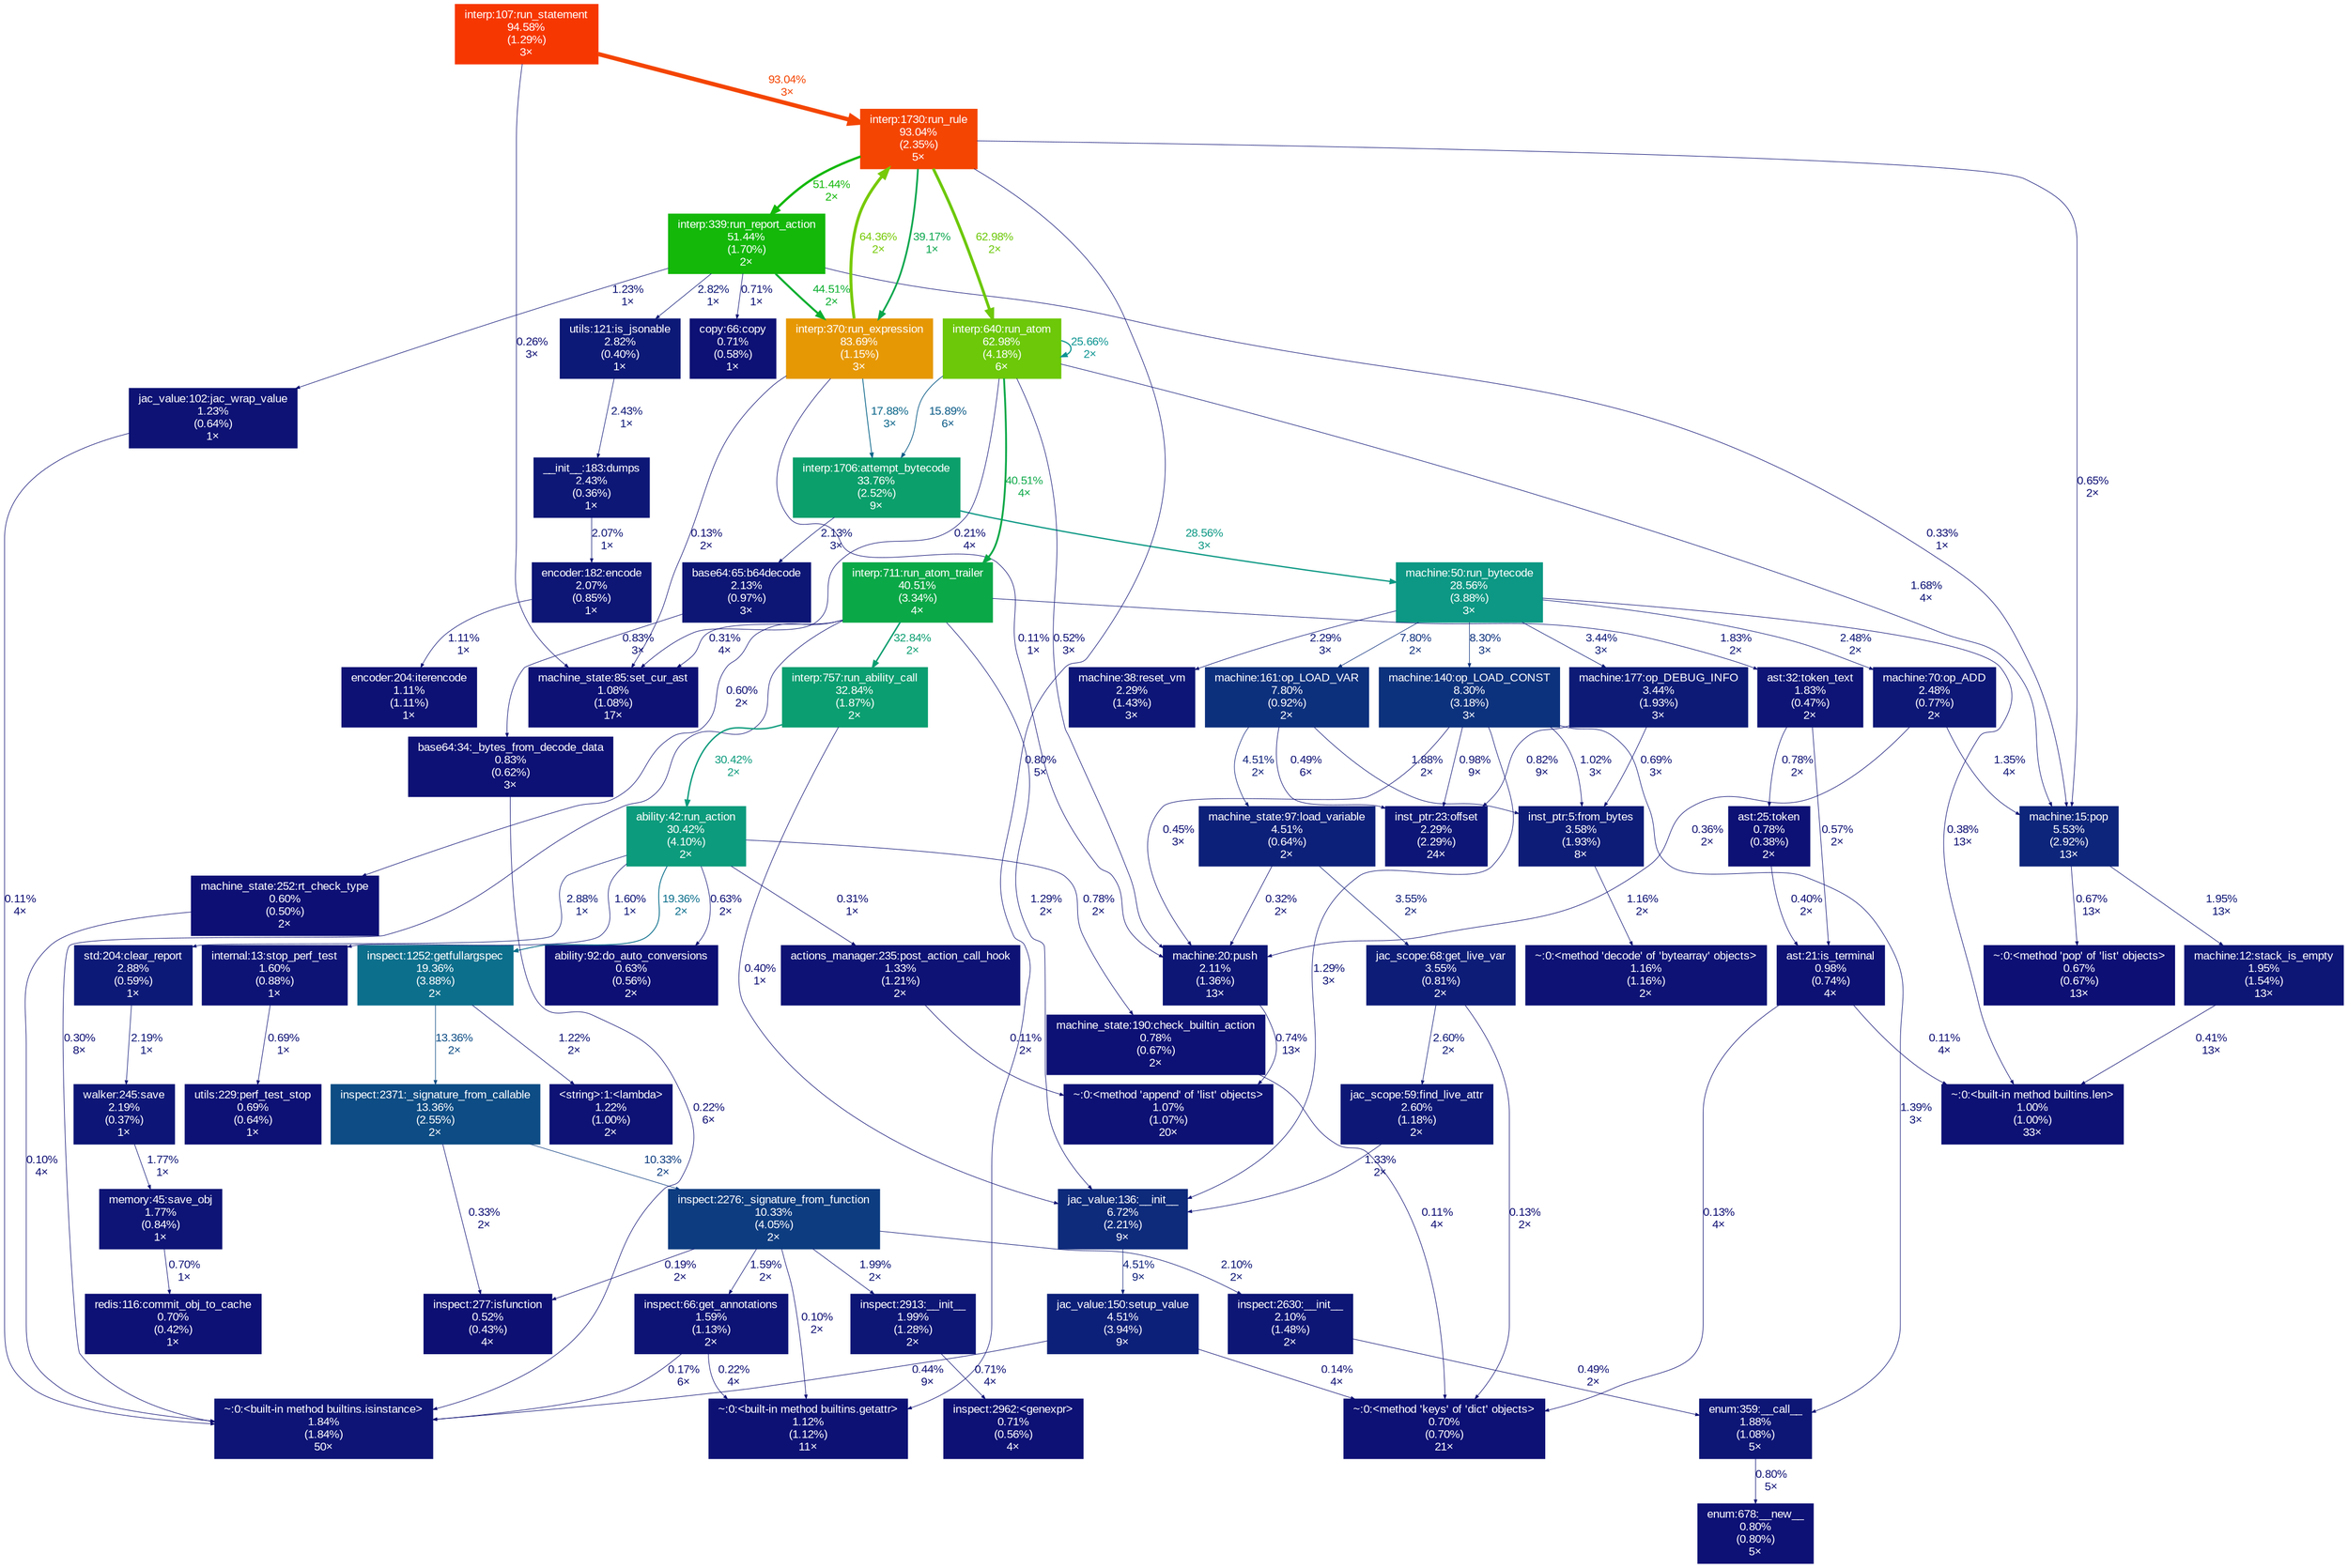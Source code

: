digraph {
	graph [fontname=Arial, nodesep=0.125, ranksep=0.25];
	node [fontcolor=white, fontname=Arial, height=0, shape=box, style=filled, width=0];
	edge [fontname=Arial];
	0 [color="#0d1274", fontcolor="#ffffff", fontsize="10.00", label="~:0:<method 'decode' of 'bytearray' objects>\n1.16%\n(1.16%)\n2×", tooltip="~"];
	1 [color="#0d1c77", fontcolor="#ffffff", fontsize="10.00", label="inst_ptr:5:from_bytes\n3.58%\n(1.93%)\n8×", tooltip="/home/ninja/jaseci/jaseci_core/jaseci/jac/jsci_vm/inst_ptr.py"];
	1 -> 0 [arrowsize="0.35", color="#0d1274", fontcolor="#0d1274", fontsize="10.00", label="1.16%\n2×", labeldistance="0.50", penwidth="0.50"];
	3 [color="#0b9f6b", fontcolor="#ffffff", fontsize="10.00", label="interp:1706:attempt_bytecode\n33.76%\n(2.52%)\n9×", tooltip="/home/ninja/jaseci/jaseci_core/jaseci/jac/interpreter/interp.py"];
	3 -> 49 [arrowsize="0.53", color="#0c9884", fontcolor="#0c9884", fontsize="10.00", label="28.56%\n3×", labeldistance="1.14", penwidth="1.14"];
	3 -> 56 [arrowsize="0.35", color="#0d1675", fontcolor="#0d1675", fontsize="10.00", label="2.13%\n3×", labeldistance="0.50", penwidth="0.50"];
	5 [color="#0d1575", fontcolor="#ffffff", fontsize="10.00", label="encoder:182:encode\n2.07%\n(0.85%)\n1×", tooltip="/usr/lib/python3.10/json/encoder.py"];
	5 -> 81 [arrowsize="0.35", color="#0d1174", fontcolor="#0d1174", fontsize="10.00", label="1.11%\n1×", labeldistance="0.50", penwidth="0.50"];
	7 [color="#0d1675", fontcolor="#ffffff", fontsize="10.00", label="inspect:2630:__init__\n2.10%\n(1.48%)\n2×", tooltip="/usr/lib/python3.10/inspect.py"];
	7 -> 84 [arrowsize="0.35", color="#0d0f73", fontcolor="#0d0f73", fontsize="10.00", label="0.49%\n2×", labeldistance="0.50", penwidth="0.50"];
	10 [color="#0c6f8c", fontcolor="#ffffff", fontsize="10.00", label="inspect:1252:getfullargspec\n19.36%\n(3.88%)\n2×", tooltip="/usr/lib/python3.10/inspect.py"];
	10 -> 32 [arrowsize="0.37", color="#0d4c84", fontcolor="#0d4c84", fontsize="10.00", label="13.36%\n2×", labeldistance="0.53", penwidth="0.53"];
	10 -> 52 [arrowsize="0.35", color="#0d1274", fontcolor="#0d1274", fontsize="10.00", label="1.22%\n2×", labeldistance="0.50", penwidth="0.50"];
	12 [color="#0d1475", fontcolor="#ffffff", fontsize="10.00", label="memory:45:save_obj\n1.77%\n(0.84%)\n1×", tooltip="/home/ninja/jaseci/jaseci_core/jaseci/jsorc/memory.py"];
	12 -> 75 [arrowsize="0.35", color="#0d1074", fontcolor="#0d1074", fontsize="10.00", label="0.70%\n1×", labeldistance="0.50", penwidth="0.50"];
	14 [color="#0d1074", fontcolor="#ffffff", fontsize="10.00", label="copy:66:copy\n0.71%\n(0.58%)\n1×", tooltip="/usr/lib/python3.10/copy.py"];
	15 [color="#0d3c80", fontcolor="#ffffff", fontsize="10.00", label="inspect:2276:_signature_from_function\n10.33%\n(4.05%)\n2×", tooltip="/usr/lib/python3.10/inspect.py"];
	15 -> 7 [arrowsize="0.35", color="#0d1675", fontcolor="#0d1675", fontsize="10.00", label="2.10%\n2×", labeldistance="0.50", penwidth="0.50"];
	15 -> 31 [arrowsize="0.35", color="#0d1375", fontcolor="#0d1375", fontsize="10.00", label="1.59%\n2×", labeldistance="0.50", penwidth="0.50"];
	15 -> 33 [arrowsize="0.35", color="#0d0d73", fontcolor="#0d0d73", fontsize="10.00", label="0.10%\n2×", labeldistance="0.50", penwidth="0.50"];
	15 -> 46 [arrowsize="0.35", color="#0d0e73", fontcolor="#0d0e73", fontsize="10.00", label="0.19%\n2×", labeldistance="0.50", penwidth="0.50"];
	15 -> 91 [arrowsize="0.35", color="#0d1575", fontcolor="#0d1575", fontsize="10.00", label="1.99%\n2×", labeldistance="0.50", penwidth="0.50"];
	16 [color="#0d1074", fontcolor="#ffffff", fontsize="10.00", label="~:0:<method 'keys' of 'dict' objects>\n0.70%\n(0.70%)\n21×", tooltip="~"];
	17 [color="#0d1375", fontcolor="#ffffff", fontsize="10.00", label="internal:13:stop_perf_test\n1.60%\n(0.88%)\n1×", tooltip="/home/ninja/jaseci/jaseci_core/jaseci/extens/act_lib/internal.py"];
	17 -> 79 [arrowsize="0.35", color="#0d1074", fontcolor="#0d1074", fontsize="10.00", label="0.69%\n1×", labeldistance="0.50", penwidth="0.50"];
	18 [color="#0d1074", fontcolor="#ffffff", fontsize="10.00", label="machine_state:190:check_builtin_action\n0.78%\n(0.67%)\n2×", tooltip="/home/ninja/jaseci/jaseci_core/jaseci/jac/machine/machine_state.py"];
	18 -> 16 [arrowsize="0.35", color="#0d0d73", fontcolor="#0d0d73", fontsize="10.00", label="0.11%\n4×", labeldistance="0.50", penwidth="0.50"];
	19 [color="#0d0f74", fontcolor="#ffffff", fontsize="10.00", label="ability:92:do_auto_conversions\n0.63%\n(0.56%)\n2×", tooltip="/home/ninja/jaseci/jaseci_core/jaseci/prim/ability.py"];
	20 [color="#0d1876", fontcolor="#ffffff", fontsize="10.00", label="jac_scope:59:find_live_attr\n2.60%\n(1.18%)\n2×", tooltip="/home/ninja/jaseci/jaseci_core/jaseci/jac/machine/jac_scope.py"];
	20 -> 74 [arrowsize="0.35", color="#0d1274", fontcolor="#0d1274", fontsize="10.00", label="1.33%\n2×", labeldistance="0.50", penwidth="0.50"];
	21 [color="#0d1c77", fontcolor="#ffffff", fontsize="10.00", label="jac_scope:68:get_live_var\n3.55%\n(0.81%)\n2×", tooltip="/home/ninja/jaseci/jaseci_core/jaseci/jac/machine/jac_scope.py"];
	21 -> 16 [arrowsize="0.35", color="#0d0d73", fontcolor="#0d0d73", fontsize="10.00", label="0.13%\n2×", labeldistance="0.50", penwidth="0.50"];
	21 -> 20 [arrowsize="0.35", color="#0d1876", fontcolor="#0d1876", fontsize="10.00", label="2.60%\n2×", labeldistance="0.50", penwidth="0.50"];
	22 [color="#0d1174", fontcolor="#ffffff", fontsize="10.00", label="ast:21:is_terminal\n0.98%\n(0.74%)\n4×", tooltip="/home/ninja/jaseci/jaseci_core/jaseci/jac/ir/ast.py"];
	22 -> 16 [arrowsize="0.35", color="#0d0d73", fontcolor="#0d0d73", fontsize="10.00", label="0.13%\n4×", labeldistance="0.50", penwidth="0.50"];
	22 -> 47 [arrowsize="0.35", color="#0d0d73", fontcolor="#0d0d73", fontsize="10.00", label="0.11%\n4×", labeldistance="0.50", penwidth="0.50"];
	23 [color="#0d2079", fontcolor="#ffffff", fontsize="10.00", label="jac_value:150:setup_value\n4.51%\n(3.94%)\n9×", tooltip="/home/ninja/jaseci/jaseci_core/jaseci/jac/machine/jac_value.py"];
	23 -> 16 [arrowsize="0.35", color="#0d0d73", fontcolor="#0d0d73", fontsize="10.00", label="0.14%\n4×", labeldistance="0.50", penwidth="0.50"];
	23 -> 39 [arrowsize="0.35", color="#0d0f73", fontcolor="#0d0f73", fontsize="10.00", label="0.44%\n9×", labeldistance="0.50", penwidth="0.50"];
	24 [color="#0d1174", fontcolor="#ffffff", fontsize="10.00", label="~:0:<method 'append' of 'list' objects>\n1.07%\n(1.07%)\n20×", tooltip="~"];
	25 [color="#0d1675", fontcolor="#ffffff", fontsize="10.00", label="machine:20:push\n2.11%\n(1.36%)\n13×", tooltip="/home/ninja/jaseci/jaseci_core/jaseci/jac/jsci_vm/machine.py"];
	25 -> 24 [arrowsize="0.35", color="#0d1074", fontcolor="#0d1074", fontsize="10.00", label="0.74%\n13×", labeldistance="0.50", penwidth="0.50"];
	26 [color="#13b809", fontcolor="#ffffff", fontsize="10.00", label="interp:339:run_report_action\n51.44%\n(1.70%)\n2×", tooltip="/home/ninja/jaseci/jaseci_core/jaseci/jac/interpreter/interp.py"];
	26 -> 14 [arrowsize="0.35", color="#0d1074", fontcolor="#0d1074", fontsize="10.00", label="0.71%\n1×", labeldistance="0.50", penwidth="0.50"];
	26 -> 29 [arrowsize="0.35", color="#0d0e73", fontcolor="#0d0e73", fontsize="10.00", label="0.33%\n1×", labeldistance="0.50", penwidth="0.50"];
	26 -> 44 [arrowsize="0.35", color="#0d1274", fontcolor="#0d1274", fontsize="10.00", label="1.23%\n1×", labeldistance="0.50", penwidth="0.50"];
	26 -> 50 [arrowsize="0.67", color="#0aae2e", fontcolor="#0aae2e", fontsize="10.00", label="44.51%\n2×", labeldistance="1.78", penwidth="1.78"];
	26 -> 78 [arrowsize="0.35", color="#0d1976", fontcolor="#0d1976", fontsize="10.00", label="2.82%\n1×", labeldistance="0.50", penwidth="0.50"];
	27 [color="#0d1274", fontcolor="#ffffff", fontsize="10.00", label="actions_manager:235:post_action_call_hook\n1.33%\n(1.21%)\n2×", tooltip="/home/ninja/jaseci/jaseci_core/jaseci/utils/actions/actions_manager.py"];
	27 -> 24 [arrowsize="0.35", color="#0d0d73", fontcolor="#0d0d73", fontsize="10.00", label="0.11%\n2×", labeldistance="0.50", penwidth="0.50"];
	28 [color="#0d0f74", fontcolor="#ffffff", fontsize="10.00", label="~:0:<method 'pop' of 'list' objects>\n0.67%\n(0.67%)\n13×", tooltip="~"];
	29 [color="#0d257a", fontcolor="#ffffff", fontsize="10.00", label="machine:15:pop\n5.53%\n(2.92%)\n13×", tooltip="/home/ninja/jaseci/jaseci_core/jaseci/jac/jsci_vm/machine.py"];
	29 -> 28 [arrowsize="0.35", color="#0d0f74", fontcolor="#0d0f74", fontsize="10.00", label="0.67%\n13×", labeldistance="0.50", penwidth="0.50"];
	29 -> 48 [arrowsize="0.35", color="#0d1575", fontcolor="#0d1575", fontsize="10.00", label="1.95%\n13×", labeldistance="0.50", penwidth="0.50"];
	31 [color="#0d1375", fontcolor="#ffffff", fontsize="10.00", label="inspect:66:get_annotations\n1.59%\n(1.13%)\n2×", tooltip="/usr/lib/python3.10/inspect.py"];
	31 -> 33 [arrowsize="0.35", color="#0d0e73", fontcolor="#0d0e73", fontsize="10.00", label="0.22%\n4×", labeldistance="0.50", penwidth="0.50"];
	31 -> 39 [arrowsize="0.35", color="#0d0d73", fontcolor="#0d0d73", fontsize="10.00", label="0.17%\n6×", labeldistance="0.50", penwidth="0.50"];
	32 [color="#0d4c84", fontcolor="#ffffff", fontsize="10.00", label="inspect:2371:_signature_from_callable\n13.36%\n(2.55%)\n2×", tooltip="/usr/lib/python3.10/inspect.py"];
	32 -> 15 [arrowsize="0.35", color="#0d3c80", fontcolor="#0d3c80", fontsize="10.00", label="10.33%\n2×", labeldistance="0.50", penwidth="0.50"];
	32 -> 46 [arrowsize="0.35", color="#0d0e73", fontcolor="#0d0e73", fontsize="10.00", label="0.33%\n2×", labeldistance="0.50", penwidth="0.50"];
	33 [color="#0d1174", fontcolor="#ffffff", fontsize="10.00", label="~:0:<built-in method builtins.getattr>\n1.12%\n(1.12%)\n11×", tooltip="~"];
	34 [color="#f44502", fontcolor="#ffffff", fontsize="10.00", label="interp:1730:run_rule\n93.04%\n(2.35%)\n5×", tooltip="/home/ninja/jaseci/jaseci_core/jaseci/jac/interpreter/interp.py"];
	34 -> 26 [arrowsize="0.72", color="#13b809", fontcolor="#13b809", fontsize="10.00", label="51.44%\n2×", labeldistance="2.06", penwidth="2.06"];
	34 -> 29 [arrowsize="0.35", color="#0d0f74", fontcolor="#0d0f74", fontsize="10.00", label="0.65%\n2×", labeldistance="0.50", penwidth="0.50"];
	34 -> 33 [arrowsize="0.35", color="#0d1074", fontcolor="#0d1074", fontsize="10.00", label="0.80%\n5×", labeldistance="0.50", penwidth="0.50"];
	34 -> 50 [arrowsize="0.63", color="#0ba74e", fontcolor="#0ba74e", fontsize="10.00", label="39.17%\n1×", labeldistance="1.57", penwidth="1.57"];
	34 -> 61 [arrowsize="0.79", color="#6cc808", fontcolor="#6cc808", fontsize="10.00", label="62.98%\n2×", labeldistance="2.52", penwidth="2.52"];
	36 [color="#0d1976", fontcolor="#ffffff", fontsize="10.00", label="std:204:clear_report\n2.88%\n(0.59%)\n1×", tooltip="/home/ninja/jaseci/jaseci_core/jaseci/extens/act_lib/std.py"];
	36 -> 70 [arrowsize="0.35", color="#0d1676", fontcolor="#0d1676", fontsize="10.00", label="2.19%\n1×", labeldistance="0.50", penwidth="0.50"];
	38 [color="#0d1676", fontcolor="#ffffff", fontsize="10.00", label="machine:38:reset_vm\n2.29%\n(1.43%)\n3×", tooltip="/home/ninja/jaseci/jaseci_core/jaseci/jac/jsci_vm/machine.py"];
	39 [color="#0d1475", fontcolor="#ffffff", fontsize="10.00", label="~:0:<built-in method builtins.isinstance>\n1.84%\n(1.84%)\n50×", tooltip="~"];
	40 [color="#0d0f74", fontcolor="#ffffff", fontsize="10.00", label="machine_state:252:rt_check_type\n0.60%\n(0.50%)\n2×", tooltip="/home/ninja/jaseci/jaseci_core/jaseci/jac/machine/machine_state.py"];
	40 -> 39 [arrowsize="0.35", color="#0d0d73", fontcolor="#0d0d73", fontsize="10.00", label="0.10%\n4×", labeldistance="0.50", penwidth="0.50"];
	41 [color="#0ba847", fontcolor="#ffffff", fontsize="10.00", label="interp:711:run_atom_trailer\n40.51%\n(3.34%)\n4×", tooltip="/home/ninja/jaseci/jaseci_core/jaseci/jac/interpreter/interp.py"];
	41 -> 39 [arrowsize="0.35", color="#0d0e73", fontcolor="#0d0e73", fontsize="10.00", label="0.30%\n8×", labeldistance="0.50", penwidth="0.50"];
	41 -> 40 [arrowsize="0.35", color="#0d0f74", fontcolor="#0d0f74", fontsize="10.00", label="0.60%\n2×", labeldistance="0.50", penwidth="0.50"];
	41 -> 42 [arrowsize="0.57", color="#0b9e70", fontcolor="#0b9e70", fontsize="10.00", label="32.84%\n2×", labeldistance="1.31", penwidth="1.31"];
	41 -> 64 [arrowsize="0.35", color="#0d0e73", fontcolor="#0d0e73", fontsize="10.00", label="0.31%\n4×", labeldistance="0.50", penwidth="0.50"];
	41 -> 67 [arrowsize="0.35", color="#0d1475", fontcolor="#0d1475", fontsize="10.00", label="1.83%\n2×", labeldistance="0.50", penwidth="0.50"];
	41 -> 74 [arrowsize="0.35", color="#0d1274", fontcolor="#0d1274", fontsize="10.00", label="1.29%\n2×", labeldistance="0.50", penwidth="0.50"];
	42 [color="#0b9e70", fontcolor="#ffffff", fontsize="10.00", label="interp:757:run_ability_call\n32.84%\n(1.87%)\n2×", tooltip="/home/ninja/jaseci/jaseci_core/jaseci/jac/interpreter/interp.py"];
	42 -> 54 [arrowsize="0.55", color="#0c9b7c", fontcolor="#0c9b7c", fontsize="10.00", label="30.42%\n2×", labeldistance="1.22", penwidth="1.22"];
	42 -> 74 [arrowsize="0.35", color="#0d0e73", fontcolor="#0d0e73", fontsize="10.00", label="0.40%\n1×", labeldistance="0.50", penwidth="0.50"];
	44 [color="#0d1274", fontcolor="#ffffff", fontsize="10.00", label="jac_value:102:jac_wrap_value\n1.23%\n(0.64%)\n1×", tooltip="/home/ninja/jaseci/jaseci_core/jaseci/jac/machine/jac_value.py"];
	44 -> 39 [arrowsize="0.35", color="#0d0d73", fontcolor="#0d0d73", fontsize="10.00", label="0.11%\n4×", labeldistance="0.50", penwidth="0.50"];
	45 [color="#0d1074", fontcolor="#ffffff", fontsize="10.00", label="base64:34:_bytes_from_decode_data\n0.83%\n(0.62%)\n3×", tooltip="/usr/lib/python3.10/base64.py"];
	45 -> 39 [arrowsize="0.35", color="#0d0e73", fontcolor="#0d0e73", fontsize="10.00", label="0.22%\n6×", labeldistance="0.50", penwidth="0.50"];
	46 [color="#0d0f73", fontcolor="#ffffff", fontsize="10.00", label="inspect:277:isfunction\n0.52%\n(0.43%)\n4×", tooltip="/usr/lib/python3.10/inspect.py"];
	47 [color="#0d1174", fontcolor="#ffffff", fontsize="10.00", label="~:0:<built-in method builtins.len>\n1.00%\n(1.00%)\n33×", tooltip="~"];
	48 [color="#0d1575", fontcolor="#ffffff", fontsize="10.00", label="machine:12:stack_is_empty\n1.95%\n(1.54%)\n13×", tooltip="/home/ninja/jaseci/jaseci_core/jaseci/jac/jsci_vm/machine.py"];
	48 -> 47 [arrowsize="0.35", color="#0d0e73", fontcolor="#0d0e73", fontsize="10.00", label="0.41%\n13×", labeldistance="0.50", penwidth="0.50"];
	49 [color="#0c9884", fontcolor="#ffffff", fontsize="10.00", label="machine:50:run_bytecode\n28.56%\n(3.88%)\n3×", tooltip="/home/ninja/jaseci/jaseci_core/jaseci/jac/jsci_vm/machine.py"];
	49 -> 38 [arrowsize="0.35", color="#0d1676", fontcolor="#0d1676", fontsize="10.00", label="2.29%\n3×", labeldistance="0.50", penwidth="0.50"];
	49 -> 47 [arrowsize="0.35", color="#0d0e73", fontcolor="#0d0e73", fontsize="10.00", label="0.38%\n13×", labeldistance="0.50", penwidth="0.50"];
	49 -> 58 [arrowsize="0.35", color="#0d307d", fontcolor="#0d307d", fontsize="10.00", label="7.80%\n2×", labeldistance="0.50", penwidth="0.50"];
	49 -> 60 [arrowsize="0.35", color="#0d1776", fontcolor="#0d1776", fontsize="10.00", label="2.48%\n2×", labeldistance="0.50", penwidth="0.50"];
	49 -> 62 [arrowsize="0.35", color="#0d327d", fontcolor="#0d327d", fontsize="10.00", label="8.30%\n3×", labeldistance="0.50", penwidth="0.50"];
	49 -> 63 [arrowsize="0.35", color="#0d1b77", fontcolor="#0d1b77", fontsize="10.00", label="3.44%\n3×", labeldistance="0.50", penwidth="0.50"];
	50 [color="#e69804", fontcolor="#ffffff", fontsize="10.00", label="interp:370:run_expression\n83.69%\n(1.15%)\n3×", tooltip="/home/ninja/jaseci/jaseci_core/jaseci/jac/interpreter/interp.py"];
	50 -> 3 [arrowsize="0.42", color="#0c668a", fontcolor="#0c668a", fontsize="10.00", label="17.88%\n3×", labeldistance="0.72", penwidth="0.72"];
	50 -> 25 [arrowsize="0.35", color="#0d0d73", fontcolor="#0d0d73", fontsize="10.00", label="0.11%\n1×", labeldistance="0.50", penwidth="0.50"];
	50 -> 34 [arrowsize="0.80", color="#77ca07", fontcolor="#77ca07", fontsize="10.00", label="64.36%\n2×", labeldistance="2.57", penwidth="2.57"];
	50 -> 64 [arrowsize="0.35", color="#0d0d73", fontcolor="#0d0d73", fontsize="10.00", label="0.13%\n2×", labeldistance="0.50", penwidth="0.50"];
	52 [color="#0d1274", fontcolor="#ffffff", fontsize="10.00", label="<string>:1:<lambda>\n1.22%\n(1.00%)\n2×", tooltip="<string>"];
	54 [color="#0c9b7c", fontcolor="#ffffff", fontsize="10.00", label="ability:42:run_action\n30.42%\n(4.10%)\n2×", tooltip="/home/ninja/jaseci/jaseci_core/jaseci/prim/ability.py"];
	54 -> 10 [arrowsize="0.44", color="#0c6f8c", fontcolor="#0c6f8c", fontsize="10.00", label="19.36%\n2×", labeldistance="0.77", penwidth="0.77"];
	54 -> 17 [arrowsize="0.35", color="#0d1375", fontcolor="#0d1375", fontsize="10.00", label="1.60%\n1×", labeldistance="0.50", penwidth="0.50"];
	54 -> 18 [arrowsize="0.35", color="#0d1074", fontcolor="#0d1074", fontsize="10.00", label="0.78%\n2×", labeldistance="0.50", penwidth="0.50"];
	54 -> 19 [arrowsize="0.35", color="#0d0f74", fontcolor="#0d0f74", fontsize="10.00", label="0.63%\n2×", labeldistance="0.50", penwidth="0.50"];
	54 -> 27 [arrowsize="0.35", color="#0d0e73", fontcolor="#0d0e73", fontsize="10.00", label="0.31%\n1×", labeldistance="0.50", penwidth="0.50"];
	54 -> 36 [arrowsize="0.35", color="#0d1976", fontcolor="#0d1976", fontsize="10.00", label="2.88%\n1×", labeldistance="0.50", penwidth="0.50"];
	56 [color="#0d1675", fontcolor="#ffffff", fontsize="10.00", label="base64:65:b64decode\n2.13%\n(0.97%)\n3×", tooltip="/usr/lib/python3.10/base64.py"];
	56 -> 45 [arrowsize="0.35", color="#0d1074", fontcolor="#0d1074", fontsize="10.00", label="0.83%\n3×", labeldistance="0.50", penwidth="0.50"];
	57 [color="#0d2079", fontcolor="#ffffff", fontsize="10.00", label="machine_state:97:load_variable\n4.51%\n(0.64%)\n2×", tooltip="/home/ninja/jaseci/jaseci_core/jaseci/jac/machine/machine_state.py"];
	57 -> 21 [arrowsize="0.35", color="#0d1c77", fontcolor="#0d1c77", fontsize="10.00", label="3.55%\n2×", labeldistance="0.50", penwidth="0.50"];
	57 -> 25 [arrowsize="0.35", color="#0d0e73", fontcolor="#0d0e73", fontsize="10.00", label="0.32%\n2×", labeldistance="0.50", penwidth="0.50"];
	58 [color="#0d307d", fontcolor="#ffffff", fontsize="10.00", label="machine:161:op_LOAD_VAR\n7.80%\n(0.92%)\n2×", tooltip="/home/ninja/jaseci/jaseci_core/jaseci/jac/jsci_vm/machine.py"];
	58 -> 1 [arrowsize="0.35", color="#0d1575", fontcolor="#0d1575", fontsize="10.00", label="1.88%\n2×", labeldistance="0.50", penwidth="0.50"];
	58 -> 57 [arrowsize="0.35", color="#0d2079", fontcolor="#0d2079", fontsize="10.00", label="4.51%\n2×", labeldistance="0.50", penwidth="0.50"];
	58 -> 69 [arrowsize="0.35", color="#0d0f73", fontcolor="#0d0f73", fontsize="10.00", label="0.49%\n6×", labeldistance="0.50", penwidth="0.50"];
	60 [color="#0d1776", fontcolor="#ffffff", fontsize="10.00", label="machine:70:op_ADD\n2.48%\n(0.77%)\n2×", tooltip="/home/ninja/jaseci/jaseci_core/jaseci/jac/jsci_vm/machine.py"];
	60 -> 25 [arrowsize="0.35", color="#0d0e73", fontcolor="#0d0e73", fontsize="10.00", label="0.36%\n2×", labeldistance="0.50", penwidth="0.50"];
	60 -> 29 [arrowsize="0.35", color="#0d1274", fontcolor="#0d1274", fontsize="10.00", label="1.35%\n4×", labeldistance="0.50", penwidth="0.50"];
	61 [color="#6cc808", fontcolor="#ffffff", fontsize="10.00", label="interp:640:run_atom\n62.98%\n(4.18%)\n6×", tooltip="/home/ninja/jaseci/jaseci_core/jaseci/jac/interpreter/interp.py"];
	61 -> 3 [arrowsize="0.40", color="#0c5b87", fontcolor="#0c5b87", fontsize="10.00", label="15.89%\n6×", labeldistance="0.64", penwidth="0.64"];
	61 -> 25 [arrowsize="0.35", color="#0d0f73", fontcolor="#0d0f73", fontsize="10.00", label="0.52%\n3×", labeldistance="0.50", penwidth="0.50"];
	61 -> 29 [arrowsize="0.35", color="#0d1475", fontcolor="#0d1475", fontsize="10.00", label="1.68%\n4×", labeldistance="0.50", penwidth="0.50"];
	61 -> 41 [arrowsize="0.64", color="#0ba847", fontcolor="#0ba847", fontsize="10.00", label="40.51%\n4×", labeldistance="1.62", penwidth="1.62"];
	61 -> 61 [arrowsize="0.51", color="#0c9491", fontcolor="#0c9491", fontsize="10.00", label="25.66%\n2×", labeldistance="1.03", penwidth="1.03"];
	61 -> 64 [arrowsize="0.35", color="#0d0e73", fontcolor="#0d0e73", fontsize="10.00", label="0.21%\n4×", labeldistance="0.50", penwidth="0.50"];
	62 [color="#0d327d", fontcolor="#ffffff", fontsize="10.00", label="machine:140:op_LOAD_CONST\n8.30%\n(3.18%)\n3×", tooltip="/home/ninja/jaseci/jaseci_core/jaseci/jac/jsci_vm/machine.py"];
	62 -> 1 [arrowsize="0.35", color="#0d1174", fontcolor="#0d1174", fontsize="10.00", label="1.02%\n3×", labeldistance="0.50", penwidth="0.50"];
	62 -> 25 [arrowsize="0.35", color="#0d0f73", fontcolor="#0d0f73", fontsize="10.00", label="0.45%\n3×", labeldistance="0.50", penwidth="0.50"];
	62 -> 69 [arrowsize="0.35", color="#0d1174", fontcolor="#0d1174", fontsize="10.00", label="0.98%\n9×", labeldistance="0.50", penwidth="0.50"];
	62 -> 74 [arrowsize="0.35", color="#0d1274", fontcolor="#0d1274", fontsize="10.00", label="1.29%\n3×", labeldistance="0.50", penwidth="0.50"];
	62 -> 84 [arrowsize="0.35", color="#0d1375", fontcolor="#0d1375", fontsize="10.00", label="1.39%\n3×", labeldistance="0.50", penwidth="0.50"];
	63 [color="#0d1b77", fontcolor="#ffffff", fontsize="10.00", label="machine:177:op_DEBUG_INFO\n3.44%\n(1.93%)\n3×", tooltip="/home/ninja/jaseci/jaseci_core/jaseci/jac/jsci_vm/machine.py"];
	63 -> 1 [arrowsize="0.35", color="#0d1074", fontcolor="#0d1074", fontsize="10.00", label="0.69%\n3×", labeldistance="0.50", penwidth="0.50"];
	63 -> 69 [arrowsize="0.35", color="#0d1074", fontcolor="#0d1074", fontsize="10.00", label="0.82%\n9×", labeldistance="0.50", penwidth="0.50"];
	64 [color="#0d1174", fontcolor="#ffffff", fontsize="10.00", label="machine_state:85:set_cur_ast\n1.08%\n(1.08%)\n17×", tooltip="/home/ninja/jaseci/jaseci_core/jaseci/jac/machine/machine_state.py"];
	65 [color="#f73701", fontcolor="#ffffff", fontsize="10.00", label="interp:107:run_statement\n94.58%\n(1.29%)\n3×", tooltip="/home/ninja/jaseci/jaseci_core/jaseci/jac/interpreter/interp.py"];
	65 -> 34 [arrowsize="0.96", color="#f44502", fontcolor="#f44502", fontsize="10.00", label="93.04%\n3×", labeldistance="3.72", penwidth="3.72"];
	65 -> 64 [arrowsize="0.35", color="#0d0e73", fontcolor="#0d0e73", fontsize="10.00", label="0.26%\n3×", labeldistance="0.50", penwidth="0.50"];
	66 [color="#0d1074", fontcolor="#ffffff", fontsize="10.00", label="ast:25:token\n0.78%\n(0.38%)\n2×", tooltip="/home/ninja/jaseci/jaseci_core/jaseci/jac/ir/ast.py"];
	66 -> 22 [arrowsize="0.35", color="#0d0e73", fontcolor="#0d0e73", fontsize="10.00", label="0.40%\n2×", labeldistance="0.50", penwidth="0.50"];
	67 [color="#0d1475", fontcolor="#ffffff", fontsize="10.00", label="ast:32:token_text\n1.83%\n(0.47%)\n2×", tooltip="/home/ninja/jaseci/jaseci_core/jaseci/jac/ir/ast.py"];
	67 -> 22 [arrowsize="0.35", color="#0d0f73", fontcolor="#0d0f73", fontsize="10.00", label="0.57%\n2×", labeldistance="0.50", penwidth="0.50"];
	67 -> 66 [arrowsize="0.35", color="#0d1074", fontcolor="#0d1074", fontsize="10.00", label="0.78%\n2×", labeldistance="0.50", penwidth="0.50"];
	69 [color="#0d1676", fontcolor="#ffffff", fontsize="10.00", label="inst_ptr:23:offset\n2.29%\n(2.29%)\n24×", tooltip="/home/ninja/jaseci/jaseci_core/jaseci/jac/jsci_vm/inst_ptr.py"];
	70 [color="#0d1676", fontcolor="#ffffff", fontsize="10.00", label="walker:245:save\n2.19%\n(0.37%)\n1×", tooltip="/home/ninja/jaseci/jaseci_core/jaseci/prim/walker.py"];
	70 -> 12 [arrowsize="0.35", color="#0d1475", fontcolor="#0d1475", fontsize="10.00", label="1.77%\n1×", labeldistance="0.50", penwidth="0.50"];
	74 [color="#0d2a7b", fontcolor="#ffffff", fontsize="10.00", label="jac_value:136:__init__\n6.72%\n(2.21%)\n9×", tooltip="/home/ninja/jaseci/jaseci_core/jaseci/jac/machine/jac_value.py"];
	74 -> 23 [arrowsize="0.35", color="#0d2079", fontcolor="#0d2079", fontsize="10.00", label="4.51%\n9×", labeldistance="0.50", penwidth="0.50"];
	75 [color="#0d1074", fontcolor="#ffffff", fontsize="10.00", label="redis:116:commit_obj_to_cache\n0.70%\n(0.42%)\n1×", tooltip="/home/ninja/jaseci/jaseci_core/jaseci/jsorc/redis.py"];
	78 [color="#0d1976", fontcolor="#ffffff", fontsize="10.00", label="utils:121:is_jsonable\n2.82%\n(0.40%)\n1×", tooltip="/home/ninja/jaseci/jaseci_core/jaseci/utils/utils.py"];
	78 -> 80 [arrowsize="0.35", color="#0d1776", fontcolor="#0d1776", fontsize="10.00", label="2.43%\n1×", labeldistance="0.50", penwidth="0.50"];
	79 [color="#0d1074", fontcolor="#ffffff", fontsize="10.00", label="utils:229:perf_test_stop\n0.69%\n(0.64%)\n1×", tooltip="/home/ninja/jaseci/jaseci_core/jaseci/utils/utils.py"];
	80 [color="#0d1776", fontcolor="#ffffff", fontsize="10.00", label="__init__:183:dumps\n2.43%\n(0.36%)\n1×", tooltip="/usr/lib/python3.10/json/__init__.py"];
	80 -> 5 [arrowsize="0.35", color="#0d1575", fontcolor="#0d1575", fontsize="10.00", label="2.07%\n1×", labeldistance="0.50", penwidth="0.50"];
	81 [color="#0d1174", fontcolor="#ffffff", fontsize="10.00", label="encoder:204:iterencode\n1.11%\n(1.11%)\n1×", tooltip="/usr/lib/python3.10/json/encoder.py"];
	84 [color="#0d1575", fontcolor="#ffffff", fontsize="10.00", label="enum:359:__call__\n1.88%\n(1.08%)\n5×", tooltip="/usr/lib/python3.10/enum.py"];
	84 -> 85 [arrowsize="0.35", color="#0d1074", fontcolor="#0d1074", fontsize="10.00", label="0.80%\n5×", labeldistance="0.50", penwidth="0.50"];
	85 [color="#0d1074", fontcolor="#ffffff", fontsize="10.00", label="enum:678:__new__\n0.80%\n(0.80%)\n5×", tooltip="/usr/lib/python3.10/enum.py"];
	87 [color="#0d1074", fontcolor="#ffffff", fontsize="10.00", label="inspect:2962:<genexpr>\n0.71%\n(0.56%)\n4×", tooltip="/usr/lib/python3.10/inspect.py"];
	91 [color="#0d1575", fontcolor="#ffffff", fontsize="10.00", label="inspect:2913:__init__\n1.99%\n(1.28%)\n2×", tooltip="/usr/lib/python3.10/inspect.py"];
	91 -> 87 [arrowsize="0.35", color="#0d1074", fontcolor="#0d1074", fontsize="10.00", label="0.71%\n4×", labeldistance="0.50", penwidth="0.50"];
}
